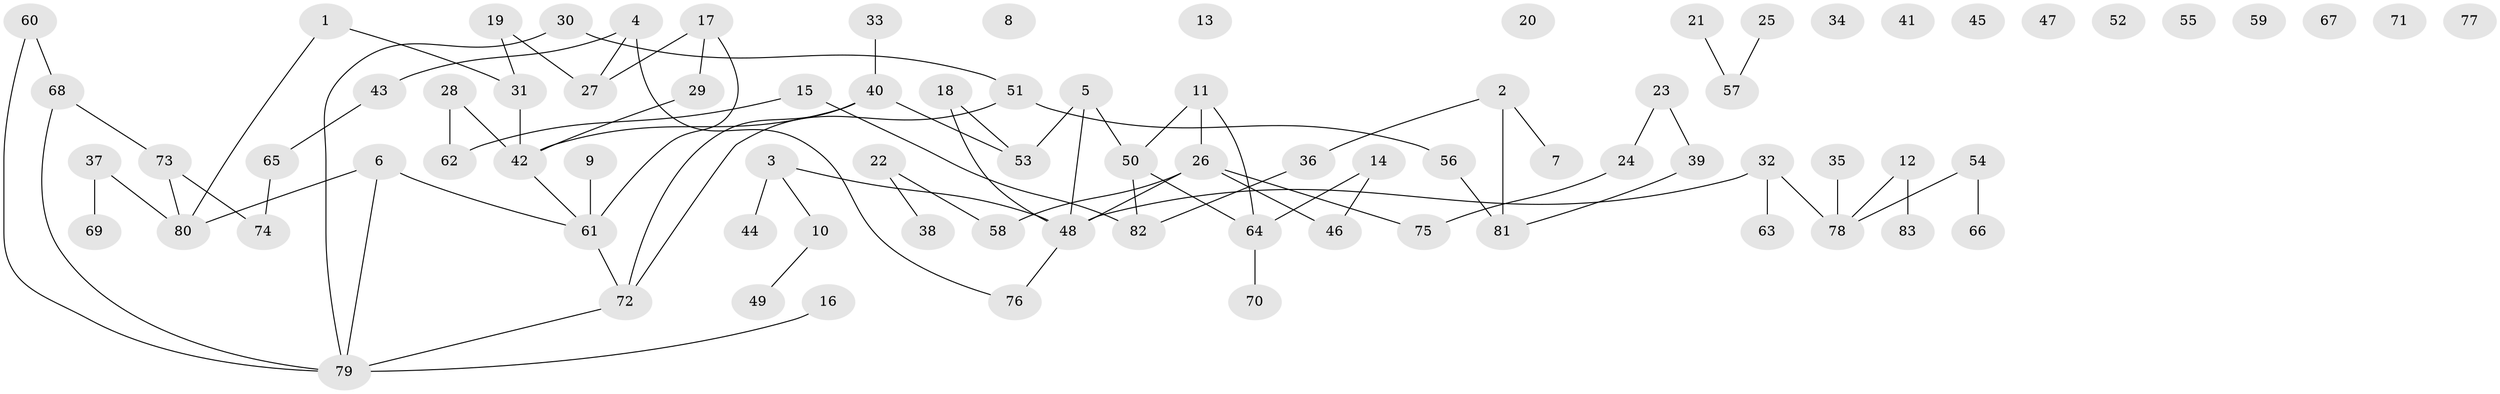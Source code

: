 // coarse degree distribution, {6: 0.024390243902439025, 2: 0.14634146341463414, 1: 0.24390243902439024, 3: 0.14634146341463414, 9: 0.024390243902439025, 5: 0.07317073170731707, 0: 0.3170731707317073, 4: 0.024390243902439025}
// Generated by graph-tools (version 1.1) at 2025/16/03/04/25 18:16:41]
// undirected, 83 vertices, 85 edges
graph export_dot {
graph [start="1"]
  node [color=gray90,style=filled];
  1;
  2;
  3;
  4;
  5;
  6;
  7;
  8;
  9;
  10;
  11;
  12;
  13;
  14;
  15;
  16;
  17;
  18;
  19;
  20;
  21;
  22;
  23;
  24;
  25;
  26;
  27;
  28;
  29;
  30;
  31;
  32;
  33;
  34;
  35;
  36;
  37;
  38;
  39;
  40;
  41;
  42;
  43;
  44;
  45;
  46;
  47;
  48;
  49;
  50;
  51;
  52;
  53;
  54;
  55;
  56;
  57;
  58;
  59;
  60;
  61;
  62;
  63;
  64;
  65;
  66;
  67;
  68;
  69;
  70;
  71;
  72;
  73;
  74;
  75;
  76;
  77;
  78;
  79;
  80;
  81;
  82;
  83;
  1 -- 31;
  1 -- 80;
  2 -- 7;
  2 -- 36;
  2 -- 81;
  3 -- 10;
  3 -- 44;
  3 -- 48;
  4 -- 27;
  4 -- 43;
  4 -- 76;
  5 -- 48;
  5 -- 50;
  5 -- 53;
  6 -- 61;
  6 -- 79;
  6 -- 80;
  9 -- 61;
  10 -- 49;
  11 -- 26;
  11 -- 50;
  11 -- 64;
  12 -- 78;
  12 -- 83;
  14 -- 46;
  14 -- 64;
  15 -- 62;
  15 -- 82;
  16 -- 79;
  17 -- 27;
  17 -- 29;
  17 -- 61;
  18 -- 48;
  18 -- 53;
  19 -- 27;
  19 -- 31;
  21 -- 57;
  22 -- 38;
  22 -- 58;
  23 -- 24;
  23 -- 39;
  24 -- 75;
  25 -- 57;
  26 -- 46;
  26 -- 48;
  26 -- 58;
  26 -- 75;
  28 -- 42;
  28 -- 62;
  29 -- 42;
  30 -- 51;
  30 -- 79;
  31 -- 42;
  32 -- 48;
  32 -- 63;
  32 -- 78;
  33 -- 40;
  35 -- 78;
  36 -- 82;
  37 -- 69;
  37 -- 80;
  39 -- 81;
  40 -- 42;
  40 -- 53;
  40 -- 72;
  42 -- 61;
  43 -- 65;
  48 -- 76;
  50 -- 64;
  50 -- 82;
  51 -- 56;
  51 -- 72;
  54 -- 66;
  54 -- 78;
  56 -- 81;
  60 -- 68;
  60 -- 79;
  61 -- 72;
  64 -- 70;
  65 -- 74;
  68 -- 73;
  68 -- 79;
  72 -- 79;
  73 -- 74;
  73 -- 80;
}
